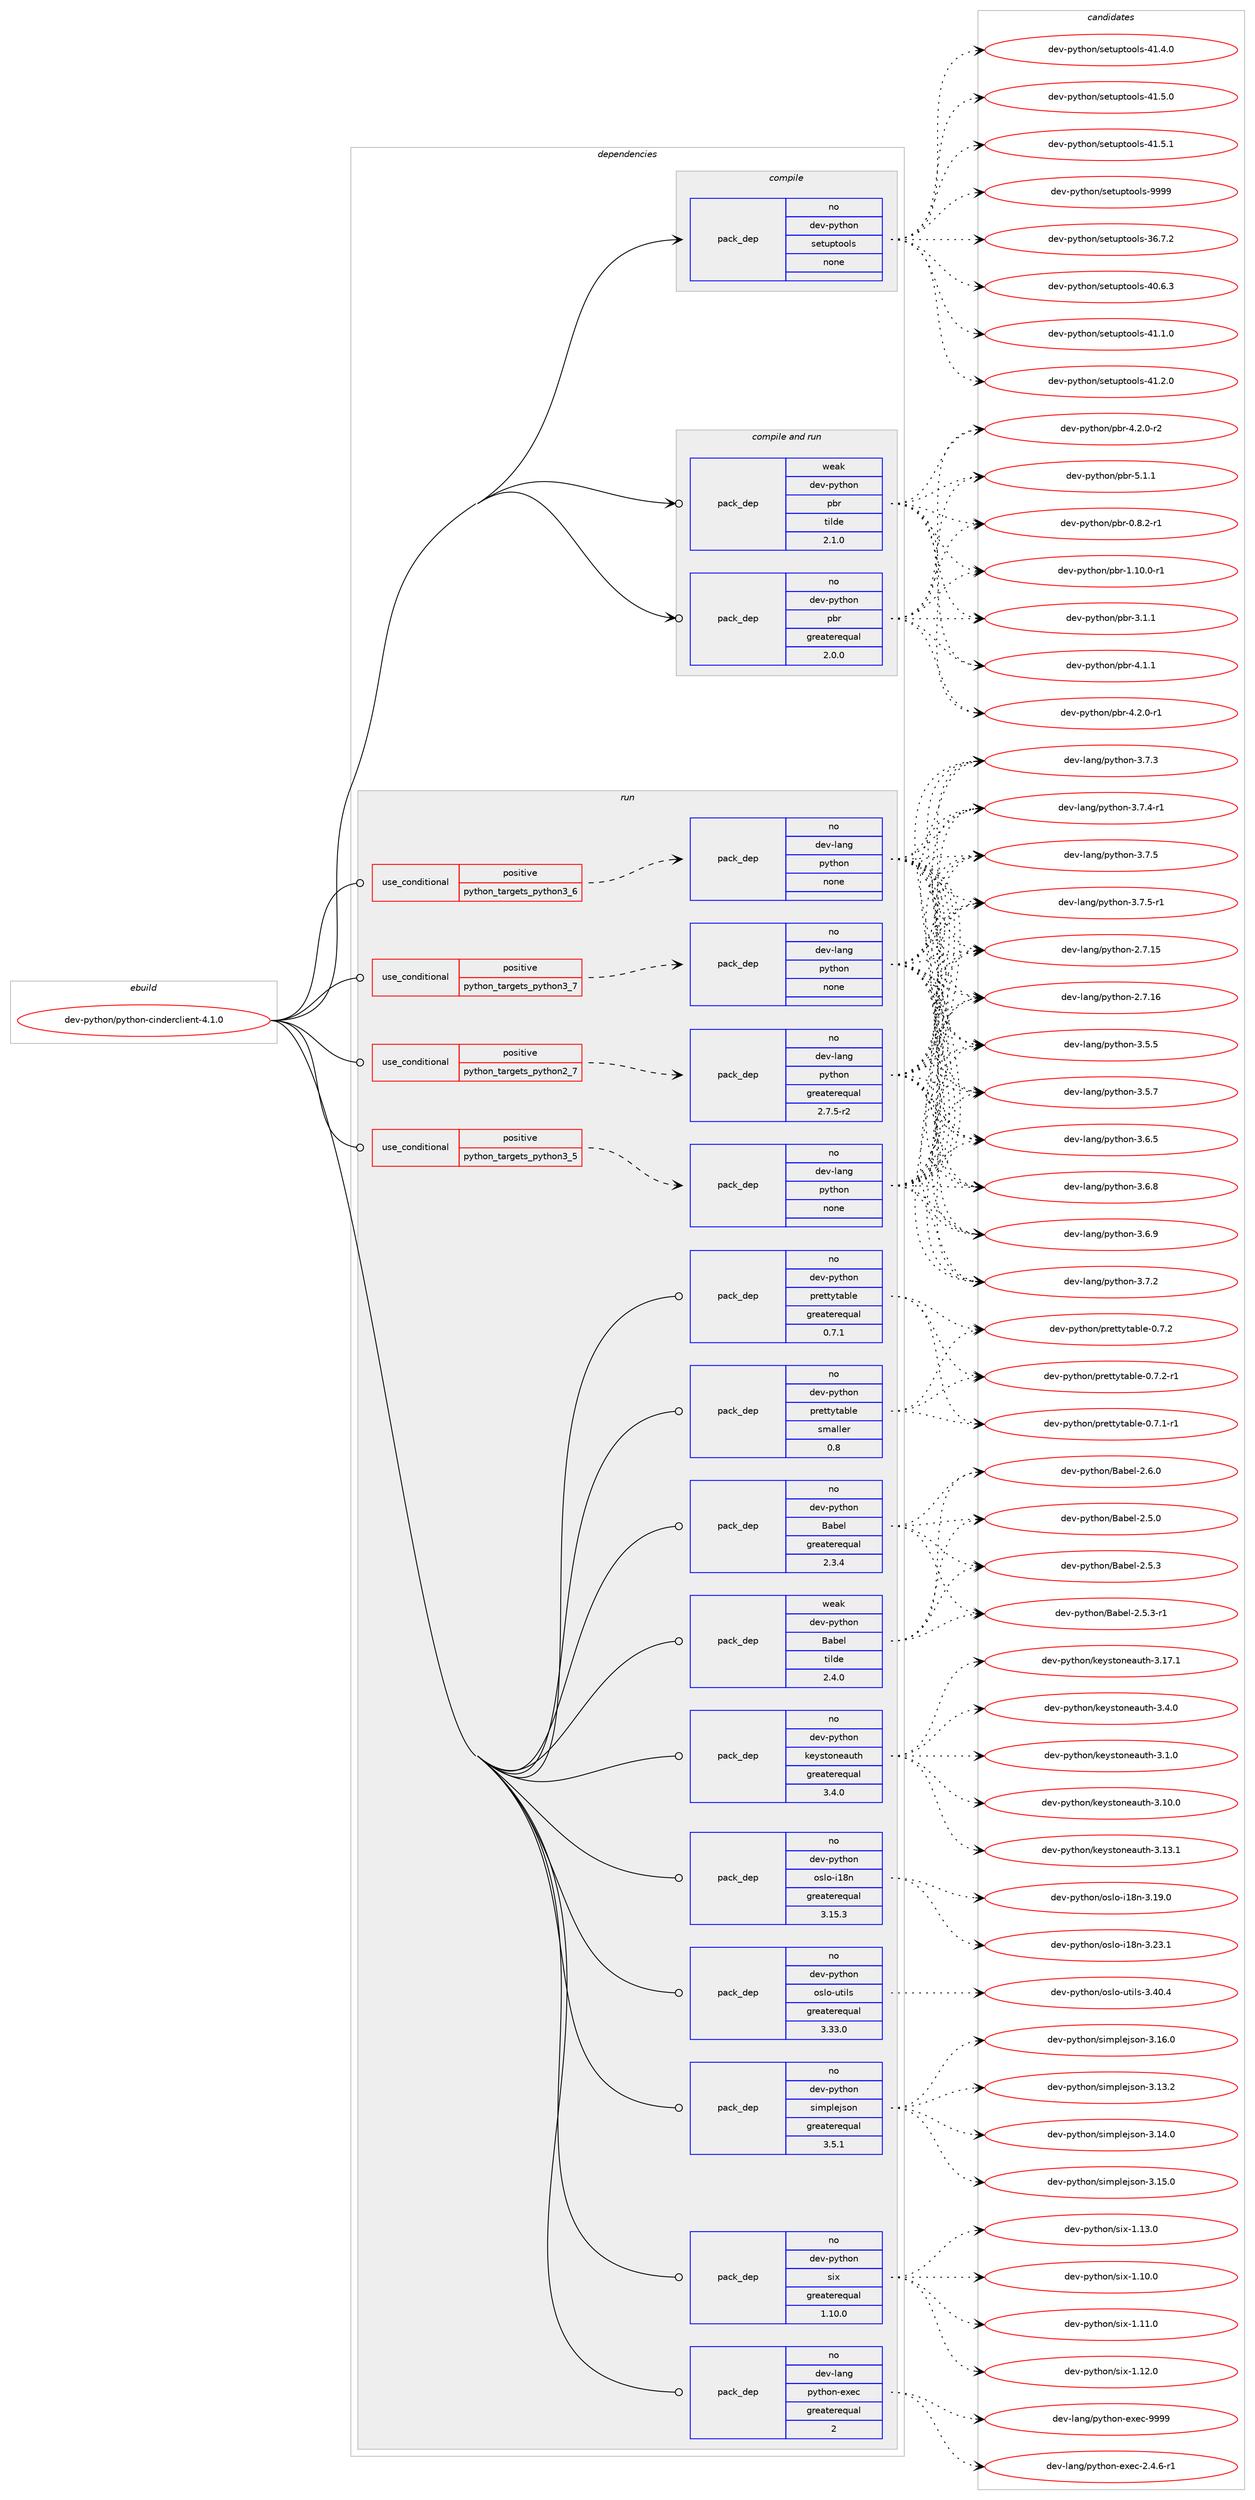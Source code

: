 digraph prolog {

# *************
# Graph options
# *************

newrank=true;
concentrate=true;
compound=true;
graph [rankdir=LR,fontname=Helvetica,fontsize=10,ranksep=1.5];#, ranksep=2.5, nodesep=0.2];
edge  [arrowhead=vee];
node  [fontname=Helvetica,fontsize=10];

# **********
# The ebuild
# **********

subgraph cluster_leftcol {
color=gray;
rank=same;
label=<<i>ebuild</i>>;
id [label="dev-python/python-cinderclient-4.1.0", color=red, width=4, href="../dev-python/python-cinderclient-4.1.0.svg"];
}

# ****************
# The dependencies
# ****************

subgraph cluster_midcol {
color=gray;
label=<<i>dependencies</i>>;
subgraph cluster_compile {
fillcolor="#eeeeee";
style=filled;
label=<<i>compile</i>>;
subgraph pack471169 {
dependency630365 [label=<<TABLE BORDER="0" CELLBORDER="1" CELLSPACING="0" CELLPADDING="4" WIDTH="220"><TR><TD ROWSPAN="6" CELLPADDING="30">pack_dep</TD></TR><TR><TD WIDTH="110">no</TD></TR><TR><TD>dev-python</TD></TR><TR><TD>setuptools</TD></TR><TR><TD>none</TD></TR><TR><TD></TD></TR></TABLE>>, shape=none, color=blue];
}
id:e -> dependency630365:w [weight=20,style="solid",arrowhead="vee"];
}
subgraph cluster_compileandrun {
fillcolor="#eeeeee";
style=filled;
label=<<i>compile and run</i>>;
subgraph pack471170 {
dependency630366 [label=<<TABLE BORDER="0" CELLBORDER="1" CELLSPACING="0" CELLPADDING="4" WIDTH="220"><TR><TD ROWSPAN="6" CELLPADDING="30">pack_dep</TD></TR><TR><TD WIDTH="110">no</TD></TR><TR><TD>dev-python</TD></TR><TR><TD>pbr</TD></TR><TR><TD>greaterequal</TD></TR><TR><TD>2.0.0</TD></TR></TABLE>>, shape=none, color=blue];
}
id:e -> dependency630366:w [weight=20,style="solid",arrowhead="odotvee"];
subgraph pack471171 {
dependency630367 [label=<<TABLE BORDER="0" CELLBORDER="1" CELLSPACING="0" CELLPADDING="4" WIDTH="220"><TR><TD ROWSPAN="6" CELLPADDING="30">pack_dep</TD></TR><TR><TD WIDTH="110">weak</TD></TR><TR><TD>dev-python</TD></TR><TR><TD>pbr</TD></TR><TR><TD>tilde</TD></TR><TR><TD>2.1.0</TD></TR></TABLE>>, shape=none, color=blue];
}
id:e -> dependency630367:w [weight=20,style="solid",arrowhead="odotvee"];
}
subgraph cluster_run {
fillcolor="#eeeeee";
style=filled;
label=<<i>run</i>>;
subgraph cond147325 {
dependency630368 [label=<<TABLE BORDER="0" CELLBORDER="1" CELLSPACING="0" CELLPADDING="4"><TR><TD ROWSPAN="3" CELLPADDING="10">use_conditional</TD></TR><TR><TD>positive</TD></TR><TR><TD>python_targets_python2_7</TD></TR></TABLE>>, shape=none, color=red];
subgraph pack471172 {
dependency630369 [label=<<TABLE BORDER="0" CELLBORDER="1" CELLSPACING="0" CELLPADDING="4" WIDTH="220"><TR><TD ROWSPAN="6" CELLPADDING="30">pack_dep</TD></TR><TR><TD WIDTH="110">no</TD></TR><TR><TD>dev-lang</TD></TR><TR><TD>python</TD></TR><TR><TD>greaterequal</TD></TR><TR><TD>2.7.5-r2</TD></TR></TABLE>>, shape=none, color=blue];
}
dependency630368:e -> dependency630369:w [weight=20,style="dashed",arrowhead="vee"];
}
id:e -> dependency630368:w [weight=20,style="solid",arrowhead="odot"];
subgraph cond147326 {
dependency630370 [label=<<TABLE BORDER="0" CELLBORDER="1" CELLSPACING="0" CELLPADDING="4"><TR><TD ROWSPAN="3" CELLPADDING="10">use_conditional</TD></TR><TR><TD>positive</TD></TR><TR><TD>python_targets_python3_5</TD></TR></TABLE>>, shape=none, color=red];
subgraph pack471173 {
dependency630371 [label=<<TABLE BORDER="0" CELLBORDER="1" CELLSPACING="0" CELLPADDING="4" WIDTH="220"><TR><TD ROWSPAN="6" CELLPADDING="30">pack_dep</TD></TR><TR><TD WIDTH="110">no</TD></TR><TR><TD>dev-lang</TD></TR><TR><TD>python</TD></TR><TR><TD>none</TD></TR><TR><TD></TD></TR></TABLE>>, shape=none, color=blue];
}
dependency630370:e -> dependency630371:w [weight=20,style="dashed",arrowhead="vee"];
}
id:e -> dependency630370:w [weight=20,style="solid",arrowhead="odot"];
subgraph cond147327 {
dependency630372 [label=<<TABLE BORDER="0" CELLBORDER="1" CELLSPACING="0" CELLPADDING="4"><TR><TD ROWSPAN="3" CELLPADDING="10">use_conditional</TD></TR><TR><TD>positive</TD></TR><TR><TD>python_targets_python3_6</TD></TR></TABLE>>, shape=none, color=red];
subgraph pack471174 {
dependency630373 [label=<<TABLE BORDER="0" CELLBORDER="1" CELLSPACING="0" CELLPADDING="4" WIDTH="220"><TR><TD ROWSPAN="6" CELLPADDING="30">pack_dep</TD></TR><TR><TD WIDTH="110">no</TD></TR><TR><TD>dev-lang</TD></TR><TR><TD>python</TD></TR><TR><TD>none</TD></TR><TR><TD></TD></TR></TABLE>>, shape=none, color=blue];
}
dependency630372:e -> dependency630373:w [weight=20,style="dashed",arrowhead="vee"];
}
id:e -> dependency630372:w [weight=20,style="solid",arrowhead="odot"];
subgraph cond147328 {
dependency630374 [label=<<TABLE BORDER="0" CELLBORDER="1" CELLSPACING="0" CELLPADDING="4"><TR><TD ROWSPAN="3" CELLPADDING="10">use_conditional</TD></TR><TR><TD>positive</TD></TR><TR><TD>python_targets_python3_7</TD></TR></TABLE>>, shape=none, color=red];
subgraph pack471175 {
dependency630375 [label=<<TABLE BORDER="0" CELLBORDER="1" CELLSPACING="0" CELLPADDING="4" WIDTH="220"><TR><TD ROWSPAN="6" CELLPADDING="30">pack_dep</TD></TR><TR><TD WIDTH="110">no</TD></TR><TR><TD>dev-lang</TD></TR><TR><TD>python</TD></TR><TR><TD>none</TD></TR><TR><TD></TD></TR></TABLE>>, shape=none, color=blue];
}
dependency630374:e -> dependency630375:w [weight=20,style="dashed",arrowhead="vee"];
}
id:e -> dependency630374:w [weight=20,style="solid",arrowhead="odot"];
subgraph pack471176 {
dependency630376 [label=<<TABLE BORDER="0" CELLBORDER="1" CELLSPACING="0" CELLPADDING="4" WIDTH="220"><TR><TD ROWSPAN="6" CELLPADDING="30">pack_dep</TD></TR><TR><TD WIDTH="110">no</TD></TR><TR><TD>dev-lang</TD></TR><TR><TD>python-exec</TD></TR><TR><TD>greaterequal</TD></TR><TR><TD>2</TD></TR></TABLE>>, shape=none, color=blue];
}
id:e -> dependency630376:w [weight=20,style="solid",arrowhead="odot"];
subgraph pack471177 {
dependency630377 [label=<<TABLE BORDER="0" CELLBORDER="1" CELLSPACING="0" CELLPADDING="4" WIDTH="220"><TR><TD ROWSPAN="6" CELLPADDING="30">pack_dep</TD></TR><TR><TD WIDTH="110">no</TD></TR><TR><TD>dev-python</TD></TR><TR><TD>Babel</TD></TR><TR><TD>greaterequal</TD></TR><TR><TD>2.3.4</TD></TR></TABLE>>, shape=none, color=blue];
}
id:e -> dependency630377:w [weight=20,style="solid",arrowhead="odot"];
subgraph pack471178 {
dependency630378 [label=<<TABLE BORDER="0" CELLBORDER="1" CELLSPACING="0" CELLPADDING="4" WIDTH="220"><TR><TD ROWSPAN="6" CELLPADDING="30">pack_dep</TD></TR><TR><TD WIDTH="110">no</TD></TR><TR><TD>dev-python</TD></TR><TR><TD>keystoneauth</TD></TR><TR><TD>greaterequal</TD></TR><TR><TD>3.4.0</TD></TR></TABLE>>, shape=none, color=blue];
}
id:e -> dependency630378:w [weight=20,style="solid",arrowhead="odot"];
subgraph pack471179 {
dependency630379 [label=<<TABLE BORDER="0" CELLBORDER="1" CELLSPACING="0" CELLPADDING="4" WIDTH="220"><TR><TD ROWSPAN="6" CELLPADDING="30">pack_dep</TD></TR><TR><TD WIDTH="110">no</TD></TR><TR><TD>dev-python</TD></TR><TR><TD>oslo-i18n</TD></TR><TR><TD>greaterequal</TD></TR><TR><TD>3.15.3</TD></TR></TABLE>>, shape=none, color=blue];
}
id:e -> dependency630379:w [weight=20,style="solid",arrowhead="odot"];
subgraph pack471180 {
dependency630380 [label=<<TABLE BORDER="0" CELLBORDER="1" CELLSPACING="0" CELLPADDING="4" WIDTH="220"><TR><TD ROWSPAN="6" CELLPADDING="30">pack_dep</TD></TR><TR><TD WIDTH="110">no</TD></TR><TR><TD>dev-python</TD></TR><TR><TD>oslo-utils</TD></TR><TR><TD>greaterequal</TD></TR><TR><TD>3.33.0</TD></TR></TABLE>>, shape=none, color=blue];
}
id:e -> dependency630380:w [weight=20,style="solid",arrowhead="odot"];
subgraph pack471181 {
dependency630381 [label=<<TABLE BORDER="0" CELLBORDER="1" CELLSPACING="0" CELLPADDING="4" WIDTH="220"><TR><TD ROWSPAN="6" CELLPADDING="30">pack_dep</TD></TR><TR><TD WIDTH="110">no</TD></TR><TR><TD>dev-python</TD></TR><TR><TD>prettytable</TD></TR><TR><TD>greaterequal</TD></TR><TR><TD>0.7.1</TD></TR></TABLE>>, shape=none, color=blue];
}
id:e -> dependency630381:w [weight=20,style="solid",arrowhead="odot"];
subgraph pack471182 {
dependency630382 [label=<<TABLE BORDER="0" CELLBORDER="1" CELLSPACING="0" CELLPADDING="4" WIDTH="220"><TR><TD ROWSPAN="6" CELLPADDING="30">pack_dep</TD></TR><TR><TD WIDTH="110">no</TD></TR><TR><TD>dev-python</TD></TR><TR><TD>prettytable</TD></TR><TR><TD>smaller</TD></TR><TR><TD>0.8</TD></TR></TABLE>>, shape=none, color=blue];
}
id:e -> dependency630382:w [weight=20,style="solid",arrowhead="odot"];
subgraph pack471183 {
dependency630383 [label=<<TABLE BORDER="0" CELLBORDER="1" CELLSPACING="0" CELLPADDING="4" WIDTH="220"><TR><TD ROWSPAN="6" CELLPADDING="30">pack_dep</TD></TR><TR><TD WIDTH="110">no</TD></TR><TR><TD>dev-python</TD></TR><TR><TD>simplejson</TD></TR><TR><TD>greaterequal</TD></TR><TR><TD>3.5.1</TD></TR></TABLE>>, shape=none, color=blue];
}
id:e -> dependency630383:w [weight=20,style="solid",arrowhead="odot"];
subgraph pack471184 {
dependency630384 [label=<<TABLE BORDER="0" CELLBORDER="1" CELLSPACING="0" CELLPADDING="4" WIDTH="220"><TR><TD ROWSPAN="6" CELLPADDING="30">pack_dep</TD></TR><TR><TD WIDTH="110">no</TD></TR><TR><TD>dev-python</TD></TR><TR><TD>six</TD></TR><TR><TD>greaterequal</TD></TR><TR><TD>1.10.0</TD></TR></TABLE>>, shape=none, color=blue];
}
id:e -> dependency630384:w [weight=20,style="solid",arrowhead="odot"];
subgraph pack471185 {
dependency630385 [label=<<TABLE BORDER="0" CELLBORDER="1" CELLSPACING="0" CELLPADDING="4" WIDTH="220"><TR><TD ROWSPAN="6" CELLPADDING="30">pack_dep</TD></TR><TR><TD WIDTH="110">weak</TD></TR><TR><TD>dev-python</TD></TR><TR><TD>Babel</TD></TR><TR><TD>tilde</TD></TR><TR><TD>2.4.0</TD></TR></TABLE>>, shape=none, color=blue];
}
id:e -> dependency630385:w [weight=20,style="solid",arrowhead="odot"];
}
}

# **************
# The candidates
# **************

subgraph cluster_choices {
rank=same;
color=gray;
label=<<i>candidates</i>>;

subgraph choice471169 {
color=black;
nodesep=1;
choice100101118451121211161041111104711510111611711211611111110811545515446554650 [label="dev-python/setuptools-36.7.2", color=red, width=4,href="../dev-python/setuptools-36.7.2.svg"];
choice100101118451121211161041111104711510111611711211611111110811545524846544651 [label="dev-python/setuptools-40.6.3", color=red, width=4,href="../dev-python/setuptools-40.6.3.svg"];
choice100101118451121211161041111104711510111611711211611111110811545524946494648 [label="dev-python/setuptools-41.1.0", color=red, width=4,href="../dev-python/setuptools-41.1.0.svg"];
choice100101118451121211161041111104711510111611711211611111110811545524946504648 [label="dev-python/setuptools-41.2.0", color=red, width=4,href="../dev-python/setuptools-41.2.0.svg"];
choice100101118451121211161041111104711510111611711211611111110811545524946524648 [label="dev-python/setuptools-41.4.0", color=red, width=4,href="../dev-python/setuptools-41.4.0.svg"];
choice100101118451121211161041111104711510111611711211611111110811545524946534648 [label="dev-python/setuptools-41.5.0", color=red, width=4,href="../dev-python/setuptools-41.5.0.svg"];
choice100101118451121211161041111104711510111611711211611111110811545524946534649 [label="dev-python/setuptools-41.5.1", color=red, width=4,href="../dev-python/setuptools-41.5.1.svg"];
choice10010111845112121116104111110471151011161171121161111111081154557575757 [label="dev-python/setuptools-9999", color=red, width=4,href="../dev-python/setuptools-9999.svg"];
dependency630365:e -> choice100101118451121211161041111104711510111611711211611111110811545515446554650:w [style=dotted,weight="100"];
dependency630365:e -> choice100101118451121211161041111104711510111611711211611111110811545524846544651:w [style=dotted,weight="100"];
dependency630365:e -> choice100101118451121211161041111104711510111611711211611111110811545524946494648:w [style=dotted,weight="100"];
dependency630365:e -> choice100101118451121211161041111104711510111611711211611111110811545524946504648:w [style=dotted,weight="100"];
dependency630365:e -> choice100101118451121211161041111104711510111611711211611111110811545524946524648:w [style=dotted,weight="100"];
dependency630365:e -> choice100101118451121211161041111104711510111611711211611111110811545524946534648:w [style=dotted,weight="100"];
dependency630365:e -> choice100101118451121211161041111104711510111611711211611111110811545524946534649:w [style=dotted,weight="100"];
dependency630365:e -> choice10010111845112121116104111110471151011161171121161111111081154557575757:w [style=dotted,weight="100"];
}
subgraph choice471170 {
color=black;
nodesep=1;
choice1001011184511212111610411111047112981144548465646504511449 [label="dev-python/pbr-0.8.2-r1", color=red, width=4,href="../dev-python/pbr-0.8.2-r1.svg"];
choice100101118451121211161041111104711298114454946494846484511449 [label="dev-python/pbr-1.10.0-r1", color=red, width=4,href="../dev-python/pbr-1.10.0-r1.svg"];
choice100101118451121211161041111104711298114455146494649 [label="dev-python/pbr-3.1.1", color=red, width=4,href="../dev-python/pbr-3.1.1.svg"];
choice100101118451121211161041111104711298114455246494649 [label="dev-python/pbr-4.1.1", color=red, width=4,href="../dev-python/pbr-4.1.1.svg"];
choice1001011184511212111610411111047112981144552465046484511449 [label="dev-python/pbr-4.2.0-r1", color=red, width=4,href="../dev-python/pbr-4.2.0-r1.svg"];
choice1001011184511212111610411111047112981144552465046484511450 [label="dev-python/pbr-4.2.0-r2", color=red, width=4,href="../dev-python/pbr-4.2.0-r2.svg"];
choice100101118451121211161041111104711298114455346494649 [label="dev-python/pbr-5.1.1", color=red, width=4,href="../dev-python/pbr-5.1.1.svg"];
dependency630366:e -> choice1001011184511212111610411111047112981144548465646504511449:w [style=dotted,weight="100"];
dependency630366:e -> choice100101118451121211161041111104711298114454946494846484511449:w [style=dotted,weight="100"];
dependency630366:e -> choice100101118451121211161041111104711298114455146494649:w [style=dotted,weight="100"];
dependency630366:e -> choice100101118451121211161041111104711298114455246494649:w [style=dotted,weight="100"];
dependency630366:e -> choice1001011184511212111610411111047112981144552465046484511449:w [style=dotted,weight="100"];
dependency630366:e -> choice1001011184511212111610411111047112981144552465046484511450:w [style=dotted,weight="100"];
dependency630366:e -> choice100101118451121211161041111104711298114455346494649:w [style=dotted,weight="100"];
}
subgraph choice471171 {
color=black;
nodesep=1;
choice1001011184511212111610411111047112981144548465646504511449 [label="dev-python/pbr-0.8.2-r1", color=red, width=4,href="../dev-python/pbr-0.8.2-r1.svg"];
choice100101118451121211161041111104711298114454946494846484511449 [label="dev-python/pbr-1.10.0-r1", color=red, width=4,href="../dev-python/pbr-1.10.0-r1.svg"];
choice100101118451121211161041111104711298114455146494649 [label="dev-python/pbr-3.1.1", color=red, width=4,href="../dev-python/pbr-3.1.1.svg"];
choice100101118451121211161041111104711298114455246494649 [label="dev-python/pbr-4.1.1", color=red, width=4,href="../dev-python/pbr-4.1.1.svg"];
choice1001011184511212111610411111047112981144552465046484511449 [label="dev-python/pbr-4.2.0-r1", color=red, width=4,href="../dev-python/pbr-4.2.0-r1.svg"];
choice1001011184511212111610411111047112981144552465046484511450 [label="dev-python/pbr-4.2.0-r2", color=red, width=4,href="../dev-python/pbr-4.2.0-r2.svg"];
choice100101118451121211161041111104711298114455346494649 [label="dev-python/pbr-5.1.1", color=red, width=4,href="../dev-python/pbr-5.1.1.svg"];
dependency630367:e -> choice1001011184511212111610411111047112981144548465646504511449:w [style=dotted,weight="100"];
dependency630367:e -> choice100101118451121211161041111104711298114454946494846484511449:w [style=dotted,weight="100"];
dependency630367:e -> choice100101118451121211161041111104711298114455146494649:w [style=dotted,weight="100"];
dependency630367:e -> choice100101118451121211161041111104711298114455246494649:w [style=dotted,weight="100"];
dependency630367:e -> choice1001011184511212111610411111047112981144552465046484511449:w [style=dotted,weight="100"];
dependency630367:e -> choice1001011184511212111610411111047112981144552465046484511450:w [style=dotted,weight="100"];
dependency630367:e -> choice100101118451121211161041111104711298114455346494649:w [style=dotted,weight="100"];
}
subgraph choice471172 {
color=black;
nodesep=1;
choice10010111845108971101034711212111610411111045504655464953 [label="dev-lang/python-2.7.15", color=red, width=4,href="../dev-lang/python-2.7.15.svg"];
choice10010111845108971101034711212111610411111045504655464954 [label="dev-lang/python-2.7.16", color=red, width=4,href="../dev-lang/python-2.7.16.svg"];
choice100101118451089711010347112121116104111110455146534653 [label="dev-lang/python-3.5.5", color=red, width=4,href="../dev-lang/python-3.5.5.svg"];
choice100101118451089711010347112121116104111110455146534655 [label="dev-lang/python-3.5.7", color=red, width=4,href="../dev-lang/python-3.5.7.svg"];
choice100101118451089711010347112121116104111110455146544653 [label="dev-lang/python-3.6.5", color=red, width=4,href="../dev-lang/python-3.6.5.svg"];
choice100101118451089711010347112121116104111110455146544656 [label="dev-lang/python-3.6.8", color=red, width=4,href="../dev-lang/python-3.6.8.svg"];
choice100101118451089711010347112121116104111110455146544657 [label="dev-lang/python-3.6.9", color=red, width=4,href="../dev-lang/python-3.6.9.svg"];
choice100101118451089711010347112121116104111110455146554650 [label="dev-lang/python-3.7.2", color=red, width=4,href="../dev-lang/python-3.7.2.svg"];
choice100101118451089711010347112121116104111110455146554651 [label="dev-lang/python-3.7.3", color=red, width=4,href="../dev-lang/python-3.7.3.svg"];
choice1001011184510897110103471121211161041111104551465546524511449 [label="dev-lang/python-3.7.4-r1", color=red, width=4,href="../dev-lang/python-3.7.4-r1.svg"];
choice100101118451089711010347112121116104111110455146554653 [label="dev-lang/python-3.7.5", color=red, width=4,href="../dev-lang/python-3.7.5.svg"];
choice1001011184510897110103471121211161041111104551465546534511449 [label="dev-lang/python-3.7.5-r1", color=red, width=4,href="../dev-lang/python-3.7.5-r1.svg"];
dependency630369:e -> choice10010111845108971101034711212111610411111045504655464953:w [style=dotted,weight="100"];
dependency630369:e -> choice10010111845108971101034711212111610411111045504655464954:w [style=dotted,weight="100"];
dependency630369:e -> choice100101118451089711010347112121116104111110455146534653:w [style=dotted,weight="100"];
dependency630369:e -> choice100101118451089711010347112121116104111110455146534655:w [style=dotted,weight="100"];
dependency630369:e -> choice100101118451089711010347112121116104111110455146544653:w [style=dotted,weight="100"];
dependency630369:e -> choice100101118451089711010347112121116104111110455146544656:w [style=dotted,weight="100"];
dependency630369:e -> choice100101118451089711010347112121116104111110455146544657:w [style=dotted,weight="100"];
dependency630369:e -> choice100101118451089711010347112121116104111110455146554650:w [style=dotted,weight="100"];
dependency630369:e -> choice100101118451089711010347112121116104111110455146554651:w [style=dotted,weight="100"];
dependency630369:e -> choice1001011184510897110103471121211161041111104551465546524511449:w [style=dotted,weight="100"];
dependency630369:e -> choice100101118451089711010347112121116104111110455146554653:w [style=dotted,weight="100"];
dependency630369:e -> choice1001011184510897110103471121211161041111104551465546534511449:w [style=dotted,weight="100"];
}
subgraph choice471173 {
color=black;
nodesep=1;
choice10010111845108971101034711212111610411111045504655464953 [label="dev-lang/python-2.7.15", color=red, width=4,href="../dev-lang/python-2.7.15.svg"];
choice10010111845108971101034711212111610411111045504655464954 [label="dev-lang/python-2.7.16", color=red, width=4,href="../dev-lang/python-2.7.16.svg"];
choice100101118451089711010347112121116104111110455146534653 [label="dev-lang/python-3.5.5", color=red, width=4,href="../dev-lang/python-3.5.5.svg"];
choice100101118451089711010347112121116104111110455146534655 [label="dev-lang/python-3.5.7", color=red, width=4,href="../dev-lang/python-3.5.7.svg"];
choice100101118451089711010347112121116104111110455146544653 [label="dev-lang/python-3.6.5", color=red, width=4,href="../dev-lang/python-3.6.5.svg"];
choice100101118451089711010347112121116104111110455146544656 [label="dev-lang/python-3.6.8", color=red, width=4,href="../dev-lang/python-3.6.8.svg"];
choice100101118451089711010347112121116104111110455146544657 [label="dev-lang/python-3.6.9", color=red, width=4,href="../dev-lang/python-3.6.9.svg"];
choice100101118451089711010347112121116104111110455146554650 [label="dev-lang/python-3.7.2", color=red, width=4,href="../dev-lang/python-3.7.2.svg"];
choice100101118451089711010347112121116104111110455146554651 [label="dev-lang/python-3.7.3", color=red, width=4,href="../dev-lang/python-3.7.3.svg"];
choice1001011184510897110103471121211161041111104551465546524511449 [label="dev-lang/python-3.7.4-r1", color=red, width=4,href="../dev-lang/python-3.7.4-r1.svg"];
choice100101118451089711010347112121116104111110455146554653 [label="dev-lang/python-3.7.5", color=red, width=4,href="../dev-lang/python-3.7.5.svg"];
choice1001011184510897110103471121211161041111104551465546534511449 [label="dev-lang/python-3.7.5-r1", color=red, width=4,href="../dev-lang/python-3.7.5-r1.svg"];
dependency630371:e -> choice10010111845108971101034711212111610411111045504655464953:w [style=dotted,weight="100"];
dependency630371:e -> choice10010111845108971101034711212111610411111045504655464954:w [style=dotted,weight="100"];
dependency630371:e -> choice100101118451089711010347112121116104111110455146534653:w [style=dotted,weight="100"];
dependency630371:e -> choice100101118451089711010347112121116104111110455146534655:w [style=dotted,weight="100"];
dependency630371:e -> choice100101118451089711010347112121116104111110455146544653:w [style=dotted,weight="100"];
dependency630371:e -> choice100101118451089711010347112121116104111110455146544656:w [style=dotted,weight="100"];
dependency630371:e -> choice100101118451089711010347112121116104111110455146544657:w [style=dotted,weight="100"];
dependency630371:e -> choice100101118451089711010347112121116104111110455146554650:w [style=dotted,weight="100"];
dependency630371:e -> choice100101118451089711010347112121116104111110455146554651:w [style=dotted,weight="100"];
dependency630371:e -> choice1001011184510897110103471121211161041111104551465546524511449:w [style=dotted,weight="100"];
dependency630371:e -> choice100101118451089711010347112121116104111110455146554653:w [style=dotted,weight="100"];
dependency630371:e -> choice1001011184510897110103471121211161041111104551465546534511449:w [style=dotted,weight="100"];
}
subgraph choice471174 {
color=black;
nodesep=1;
choice10010111845108971101034711212111610411111045504655464953 [label="dev-lang/python-2.7.15", color=red, width=4,href="../dev-lang/python-2.7.15.svg"];
choice10010111845108971101034711212111610411111045504655464954 [label="dev-lang/python-2.7.16", color=red, width=4,href="../dev-lang/python-2.7.16.svg"];
choice100101118451089711010347112121116104111110455146534653 [label="dev-lang/python-3.5.5", color=red, width=4,href="../dev-lang/python-3.5.5.svg"];
choice100101118451089711010347112121116104111110455146534655 [label="dev-lang/python-3.5.7", color=red, width=4,href="../dev-lang/python-3.5.7.svg"];
choice100101118451089711010347112121116104111110455146544653 [label="dev-lang/python-3.6.5", color=red, width=4,href="../dev-lang/python-3.6.5.svg"];
choice100101118451089711010347112121116104111110455146544656 [label="dev-lang/python-3.6.8", color=red, width=4,href="../dev-lang/python-3.6.8.svg"];
choice100101118451089711010347112121116104111110455146544657 [label="dev-lang/python-3.6.9", color=red, width=4,href="../dev-lang/python-3.6.9.svg"];
choice100101118451089711010347112121116104111110455146554650 [label="dev-lang/python-3.7.2", color=red, width=4,href="../dev-lang/python-3.7.2.svg"];
choice100101118451089711010347112121116104111110455146554651 [label="dev-lang/python-3.7.3", color=red, width=4,href="../dev-lang/python-3.7.3.svg"];
choice1001011184510897110103471121211161041111104551465546524511449 [label="dev-lang/python-3.7.4-r1", color=red, width=4,href="../dev-lang/python-3.7.4-r1.svg"];
choice100101118451089711010347112121116104111110455146554653 [label="dev-lang/python-3.7.5", color=red, width=4,href="../dev-lang/python-3.7.5.svg"];
choice1001011184510897110103471121211161041111104551465546534511449 [label="dev-lang/python-3.7.5-r1", color=red, width=4,href="../dev-lang/python-3.7.5-r1.svg"];
dependency630373:e -> choice10010111845108971101034711212111610411111045504655464953:w [style=dotted,weight="100"];
dependency630373:e -> choice10010111845108971101034711212111610411111045504655464954:w [style=dotted,weight="100"];
dependency630373:e -> choice100101118451089711010347112121116104111110455146534653:w [style=dotted,weight="100"];
dependency630373:e -> choice100101118451089711010347112121116104111110455146534655:w [style=dotted,weight="100"];
dependency630373:e -> choice100101118451089711010347112121116104111110455146544653:w [style=dotted,weight="100"];
dependency630373:e -> choice100101118451089711010347112121116104111110455146544656:w [style=dotted,weight="100"];
dependency630373:e -> choice100101118451089711010347112121116104111110455146544657:w [style=dotted,weight="100"];
dependency630373:e -> choice100101118451089711010347112121116104111110455146554650:w [style=dotted,weight="100"];
dependency630373:e -> choice100101118451089711010347112121116104111110455146554651:w [style=dotted,weight="100"];
dependency630373:e -> choice1001011184510897110103471121211161041111104551465546524511449:w [style=dotted,weight="100"];
dependency630373:e -> choice100101118451089711010347112121116104111110455146554653:w [style=dotted,weight="100"];
dependency630373:e -> choice1001011184510897110103471121211161041111104551465546534511449:w [style=dotted,weight="100"];
}
subgraph choice471175 {
color=black;
nodesep=1;
choice10010111845108971101034711212111610411111045504655464953 [label="dev-lang/python-2.7.15", color=red, width=4,href="../dev-lang/python-2.7.15.svg"];
choice10010111845108971101034711212111610411111045504655464954 [label="dev-lang/python-2.7.16", color=red, width=4,href="../dev-lang/python-2.7.16.svg"];
choice100101118451089711010347112121116104111110455146534653 [label="dev-lang/python-3.5.5", color=red, width=4,href="../dev-lang/python-3.5.5.svg"];
choice100101118451089711010347112121116104111110455146534655 [label="dev-lang/python-3.5.7", color=red, width=4,href="../dev-lang/python-3.5.7.svg"];
choice100101118451089711010347112121116104111110455146544653 [label="dev-lang/python-3.6.5", color=red, width=4,href="../dev-lang/python-3.6.5.svg"];
choice100101118451089711010347112121116104111110455146544656 [label="dev-lang/python-3.6.8", color=red, width=4,href="../dev-lang/python-3.6.8.svg"];
choice100101118451089711010347112121116104111110455146544657 [label="dev-lang/python-3.6.9", color=red, width=4,href="../dev-lang/python-3.6.9.svg"];
choice100101118451089711010347112121116104111110455146554650 [label="dev-lang/python-3.7.2", color=red, width=4,href="../dev-lang/python-3.7.2.svg"];
choice100101118451089711010347112121116104111110455146554651 [label="dev-lang/python-3.7.3", color=red, width=4,href="../dev-lang/python-3.7.3.svg"];
choice1001011184510897110103471121211161041111104551465546524511449 [label="dev-lang/python-3.7.4-r1", color=red, width=4,href="../dev-lang/python-3.7.4-r1.svg"];
choice100101118451089711010347112121116104111110455146554653 [label="dev-lang/python-3.7.5", color=red, width=4,href="../dev-lang/python-3.7.5.svg"];
choice1001011184510897110103471121211161041111104551465546534511449 [label="dev-lang/python-3.7.5-r1", color=red, width=4,href="../dev-lang/python-3.7.5-r1.svg"];
dependency630375:e -> choice10010111845108971101034711212111610411111045504655464953:w [style=dotted,weight="100"];
dependency630375:e -> choice10010111845108971101034711212111610411111045504655464954:w [style=dotted,weight="100"];
dependency630375:e -> choice100101118451089711010347112121116104111110455146534653:w [style=dotted,weight="100"];
dependency630375:e -> choice100101118451089711010347112121116104111110455146534655:w [style=dotted,weight="100"];
dependency630375:e -> choice100101118451089711010347112121116104111110455146544653:w [style=dotted,weight="100"];
dependency630375:e -> choice100101118451089711010347112121116104111110455146544656:w [style=dotted,weight="100"];
dependency630375:e -> choice100101118451089711010347112121116104111110455146544657:w [style=dotted,weight="100"];
dependency630375:e -> choice100101118451089711010347112121116104111110455146554650:w [style=dotted,weight="100"];
dependency630375:e -> choice100101118451089711010347112121116104111110455146554651:w [style=dotted,weight="100"];
dependency630375:e -> choice1001011184510897110103471121211161041111104551465546524511449:w [style=dotted,weight="100"];
dependency630375:e -> choice100101118451089711010347112121116104111110455146554653:w [style=dotted,weight="100"];
dependency630375:e -> choice1001011184510897110103471121211161041111104551465546534511449:w [style=dotted,weight="100"];
}
subgraph choice471176 {
color=black;
nodesep=1;
choice10010111845108971101034711212111610411111045101120101994550465246544511449 [label="dev-lang/python-exec-2.4.6-r1", color=red, width=4,href="../dev-lang/python-exec-2.4.6-r1.svg"];
choice10010111845108971101034711212111610411111045101120101994557575757 [label="dev-lang/python-exec-9999", color=red, width=4,href="../dev-lang/python-exec-9999.svg"];
dependency630376:e -> choice10010111845108971101034711212111610411111045101120101994550465246544511449:w [style=dotted,weight="100"];
dependency630376:e -> choice10010111845108971101034711212111610411111045101120101994557575757:w [style=dotted,weight="100"];
}
subgraph choice471177 {
color=black;
nodesep=1;
choice1001011184511212111610411111047669798101108455046534648 [label="dev-python/Babel-2.5.0", color=red, width=4,href="../dev-python/Babel-2.5.0.svg"];
choice1001011184511212111610411111047669798101108455046534651 [label="dev-python/Babel-2.5.3", color=red, width=4,href="../dev-python/Babel-2.5.3.svg"];
choice10010111845112121116104111110476697981011084550465346514511449 [label="dev-python/Babel-2.5.3-r1", color=red, width=4,href="../dev-python/Babel-2.5.3-r1.svg"];
choice1001011184511212111610411111047669798101108455046544648 [label="dev-python/Babel-2.6.0", color=red, width=4,href="../dev-python/Babel-2.6.0.svg"];
dependency630377:e -> choice1001011184511212111610411111047669798101108455046534648:w [style=dotted,weight="100"];
dependency630377:e -> choice1001011184511212111610411111047669798101108455046534651:w [style=dotted,weight="100"];
dependency630377:e -> choice10010111845112121116104111110476697981011084550465346514511449:w [style=dotted,weight="100"];
dependency630377:e -> choice1001011184511212111610411111047669798101108455046544648:w [style=dotted,weight="100"];
}
subgraph choice471178 {
color=black;
nodesep=1;
choice100101118451121211161041111104710710112111511611111010197117116104455146494648 [label="dev-python/keystoneauth-3.1.0", color=red, width=4,href="../dev-python/keystoneauth-3.1.0.svg"];
choice10010111845112121116104111110471071011211151161111101019711711610445514649484648 [label="dev-python/keystoneauth-3.10.0", color=red, width=4,href="../dev-python/keystoneauth-3.10.0.svg"];
choice10010111845112121116104111110471071011211151161111101019711711610445514649514649 [label="dev-python/keystoneauth-3.13.1", color=red, width=4,href="../dev-python/keystoneauth-3.13.1.svg"];
choice10010111845112121116104111110471071011211151161111101019711711610445514649554649 [label="dev-python/keystoneauth-3.17.1", color=red, width=4,href="../dev-python/keystoneauth-3.17.1.svg"];
choice100101118451121211161041111104710710112111511611111010197117116104455146524648 [label="dev-python/keystoneauth-3.4.0", color=red, width=4,href="../dev-python/keystoneauth-3.4.0.svg"];
dependency630378:e -> choice100101118451121211161041111104710710112111511611111010197117116104455146494648:w [style=dotted,weight="100"];
dependency630378:e -> choice10010111845112121116104111110471071011211151161111101019711711610445514649484648:w [style=dotted,weight="100"];
dependency630378:e -> choice10010111845112121116104111110471071011211151161111101019711711610445514649514649:w [style=dotted,weight="100"];
dependency630378:e -> choice10010111845112121116104111110471071011211151161111101019711711610445514649554649:w [style=dotted,weight="100"];
dependency630378:e -> choice100101118451121211161041111104710710112111511611111010197117116104455146524648:w [style=dotted,weight="100"];
}
subgraph choice471179 {
color=black;
nodesep=1;
choice100101118451121211161041111104711111510811145105495611045514649574648 [label="dev-python/oslo-i18n-3.19.0", color=red, width=4,href="../dev-python/oslo-i18n-3.19.0.svg"];
choice100101118451121211161041111104711111510811145105495611045514650514649 [label="dev-python/oslo-i18n-3.23.1", color=red, width=4,href="../dev-python/oslo-i18n-3.23.1.svg"];
dependency630379:e -> choice100101118451121211161041111104711111510811145105495611045514649574648:w [style=dotted,weight="100"];
dependency630379:e -> choice100101118451121211161041111104711111510811145105495611045514650514649:w [style=dotted,weight="100"];
}
subgraph choice471180 {
color=black;
nodesep=1;
choice10010111845112121116104111110471111151081114511711610510811545514652484652 [label="dev-python/oslo-utils-3.40.4", color=red, width=4,href="../dev-python/oslo-utils-3.40.4.svg"];
dependency630380:e -> choice10010111845112121116104111110471111151081114511711610510811545514652484652:w [style=dotted,weight="100"];
}
subgraph choice471181 {
color=black;
nodesep=1;
choice100101118451121211161041111104711211410111611612111697981081014548465546494511449 [label="dev-python/prettytable-0.7.1-r1", color=red, width=4,href="../dev-python/prettytable-0.7.1-r1.svg"];
choice10010111845112121116104111110471121141011161161211169798108101454846554650 [label="dev-python/prettytable-0.7.2", color=red, width=4,href="../dev-python/prettytable-0.7.2.svg"];
choice100101118451121211161041111104711211410111611612111697981081014548465546504511449 [label="dev-python/prettytable-0.7.2-r1", color=red, width=4,href="../dev-python/prettytable-0.7.2-r1.svg"];
dependency630381:e -> choice100101118451121211161041111104711211410111611612111697981081014548465546494511449:w [style=dotted,weight="100"];
dependency630381:e -> choice10010111845112121116104111110471121141011161161211169798108101454846554650:w [style=dotted,weight="100"];
dependency630381:e -> choice100101118451121211161041111104711211410111611612111697981081014548465546504511449:w [style=dotted,weight="100"];
}
subgraph choice471182 {
color=black;
nodesep=1;
choice100101118451121211161041111104711211410111611612111697981081014548465546494511449 [label="dev-python/prettytable-0.7.1-r1", color=red, width=4,href="../dev-python/prettytable-0.7.1-r1.svg"];
choice10010111845112121116104111110471121141011161161211169798108101454846554650 [label="dev-python/prettytable-0.7.2", color=red, width=4,href="../dev-python/prettytable-0.7.2.svg"];
choice100101118451121211161041111104711211410111611612111697981081014548465546504511449 [label="dev-python/prettytable-0.7.2-r1", color=red, width=4,href="../dev-python/prettytable-0.7.2-r1.svg"];
dependency630382:e -> choice100101118451121211161041111104711211410111611612111697981081014548465546494511449:w [style=dotted,weight="100"];
dependency630382:e -> choice10010111845112121116104111110471121141011161161211169798108101454846554650:w [style=dotted,weight="100"];
dependency630382:e -> choice100101118451121211161041111104711211410111611612111697981081014548465546504511449:w [style=dotted,weight="100"];
}
subgraph choice471183 {
color=black;
nodesep=1;
choice100101118451121211161041111104711510510911210810110611511111045514649514650 [label="dev-python/simplejson-3.13.2", color=red, width=4,href="../dev-python/simplejson-3.13.2.svg"];
choice100101118451121211161041111104711510510911210810110611511111045514649524648 [label="dev-python/simplejson-3.14.0", color=red, width=4,href="../dev-python/simplejson-3.14.0.svg"];
choice100101118451121211161041111104711510510911210810110611511111045514649534648 [label="dev-python/simplejson-3.15.0", color=red, width=4,href="../dev-python/simplejson-3.15.0.svg"];
choice100101118451121211161041111104711510510911210810110611511111045514649544648 [label="dev-python/simplejson-3.16.0", color=red, width=4,href="../dev-python/simplejson-3.16.0.svg"];
dependency630383:e -> choice100101118451121211161041111104711510510911210810110611511111045514649514650:w [style=dotted,weight="100"];
dependency630383:e -> choice100101118451121211161041111104711510510911210810110611511111045514649524648:w [style=dotted,weight="100"];
dependency630383:e -> choice100101118451121211161041111104711510510911210810110611511111045514649534648:w [style=dotted,weight="100"];
dependency630383:e -> choice100101118451121211161041111104711510510911210810110611511111045514649544648:w [style=dotted,weight="100"];
}
subgraph choice471184 {
color=black;
nodesep=1;
choice100101118451121211161041111104711510512045494649484648 [label="dev-python/six-1.10.0", color=red, width=4,href="../dev-python/six-1.10.0.svg"];
choice100101118451121211161041111104711510512045494649494648 [label="dev-python/six-1.11.0", color=red, width=4,href="../dev-python/six-1.11.0.svg"];
choice100101118451121211161041111104711510512045494649504648 [label="dev-python/six-1.12.0", color=red, width=4,href="../dev-python/six-1.12.0.svg"];
choice100101118451121211161041111104711510512045494649514648 [label="dev-python/six-1.13.0", color=red, width=4,href="../dev-python/six-1.13.0.svg"];
dependency630384:e -> choice100101118451121211161041111104711510512045494649484648:w [style=dotted,weight="100"];
dependency630384:e -> choice100101118451121211161041111104711510512045494649494648:w [style=dotted,weight="100"];
dependency630384:e -> choice100101118451121211161041111104711510512045494649504648:w [style=dotted,weight="100"];
dependency630384:e -> choice100101118451121211161041111104711510512045494649514648:w [style=dotted,weight="100"];
}
subgraph choice471185 {
color=black;
nodesep=1;
choice1001011184511212111610411111047669798101108455046534648 [label="dev-python/Babel-2.5.0", color=red, width=4,href="../dev-python/Babel-2.5.0.svg"];
choice1001011184511212111610411111047669798101108455046534651 [label="dev-python/Babel-2.5.3", color=red, width=4,href="../dev-python/Babel-2.5.3.svg"];
choice10010111845112121116104111110476697981011084550465346514511449 [label="dev-python/Babel-2.5.3-r1", color=red, width=4,href="../dev-python/Babel-2.5.3-r1.svg"];
choice1001011184511212111610411111047669798101108455046544648 [label="dev-python/Babel-2.6.0", color=red, width=4,href="../dev-python/Babel-2.6.0.svg"];
dependency630385:e -> choice1001011184511212111610411111047669798101108455046534648:w [style=dotted,weight="100"];
dependency630385:e -> choice1001011184511212111610411111047669798101108455046534651:w [style=dotted,weight="100"];
dependency630385:e -> choice10010111845112121116104111110476697981011084550465346514511449:w [style=dotted,weight="100"];
dependency630385:e -> choice1001011184511212111610411111047669798101108455046544648:w [style=dotted,weight="100"];
}
}

}
